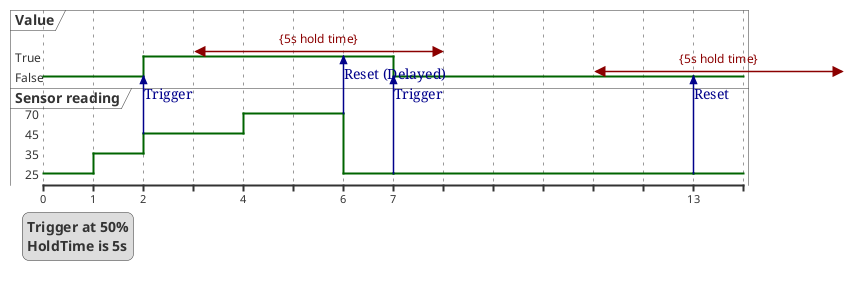 @startuml


robust "Value" as V
robust "Sensor reading" as SR


@0
V  is False
SR is 25

@+1
SR is 35

@+1
SR is 45

V@+1 <-> @+5 : {5s hold time}
SR is 55
V  is True
SR-> V : Trigger 

@+2
SR is 70

@+2
SR is 25
SR-> V : Reset (Delayed)

@+1
SR is 25
V  is False


V@+4 <-> @+5 : {5s hold time}
SR is 55
V  is True
SR-> V : Trigger

@+6
SR is 25
V  is False
SR-> V : Reset

legend bottom left
Trigger at 50%
HoldTime is 5s
endlegend

@enduml
